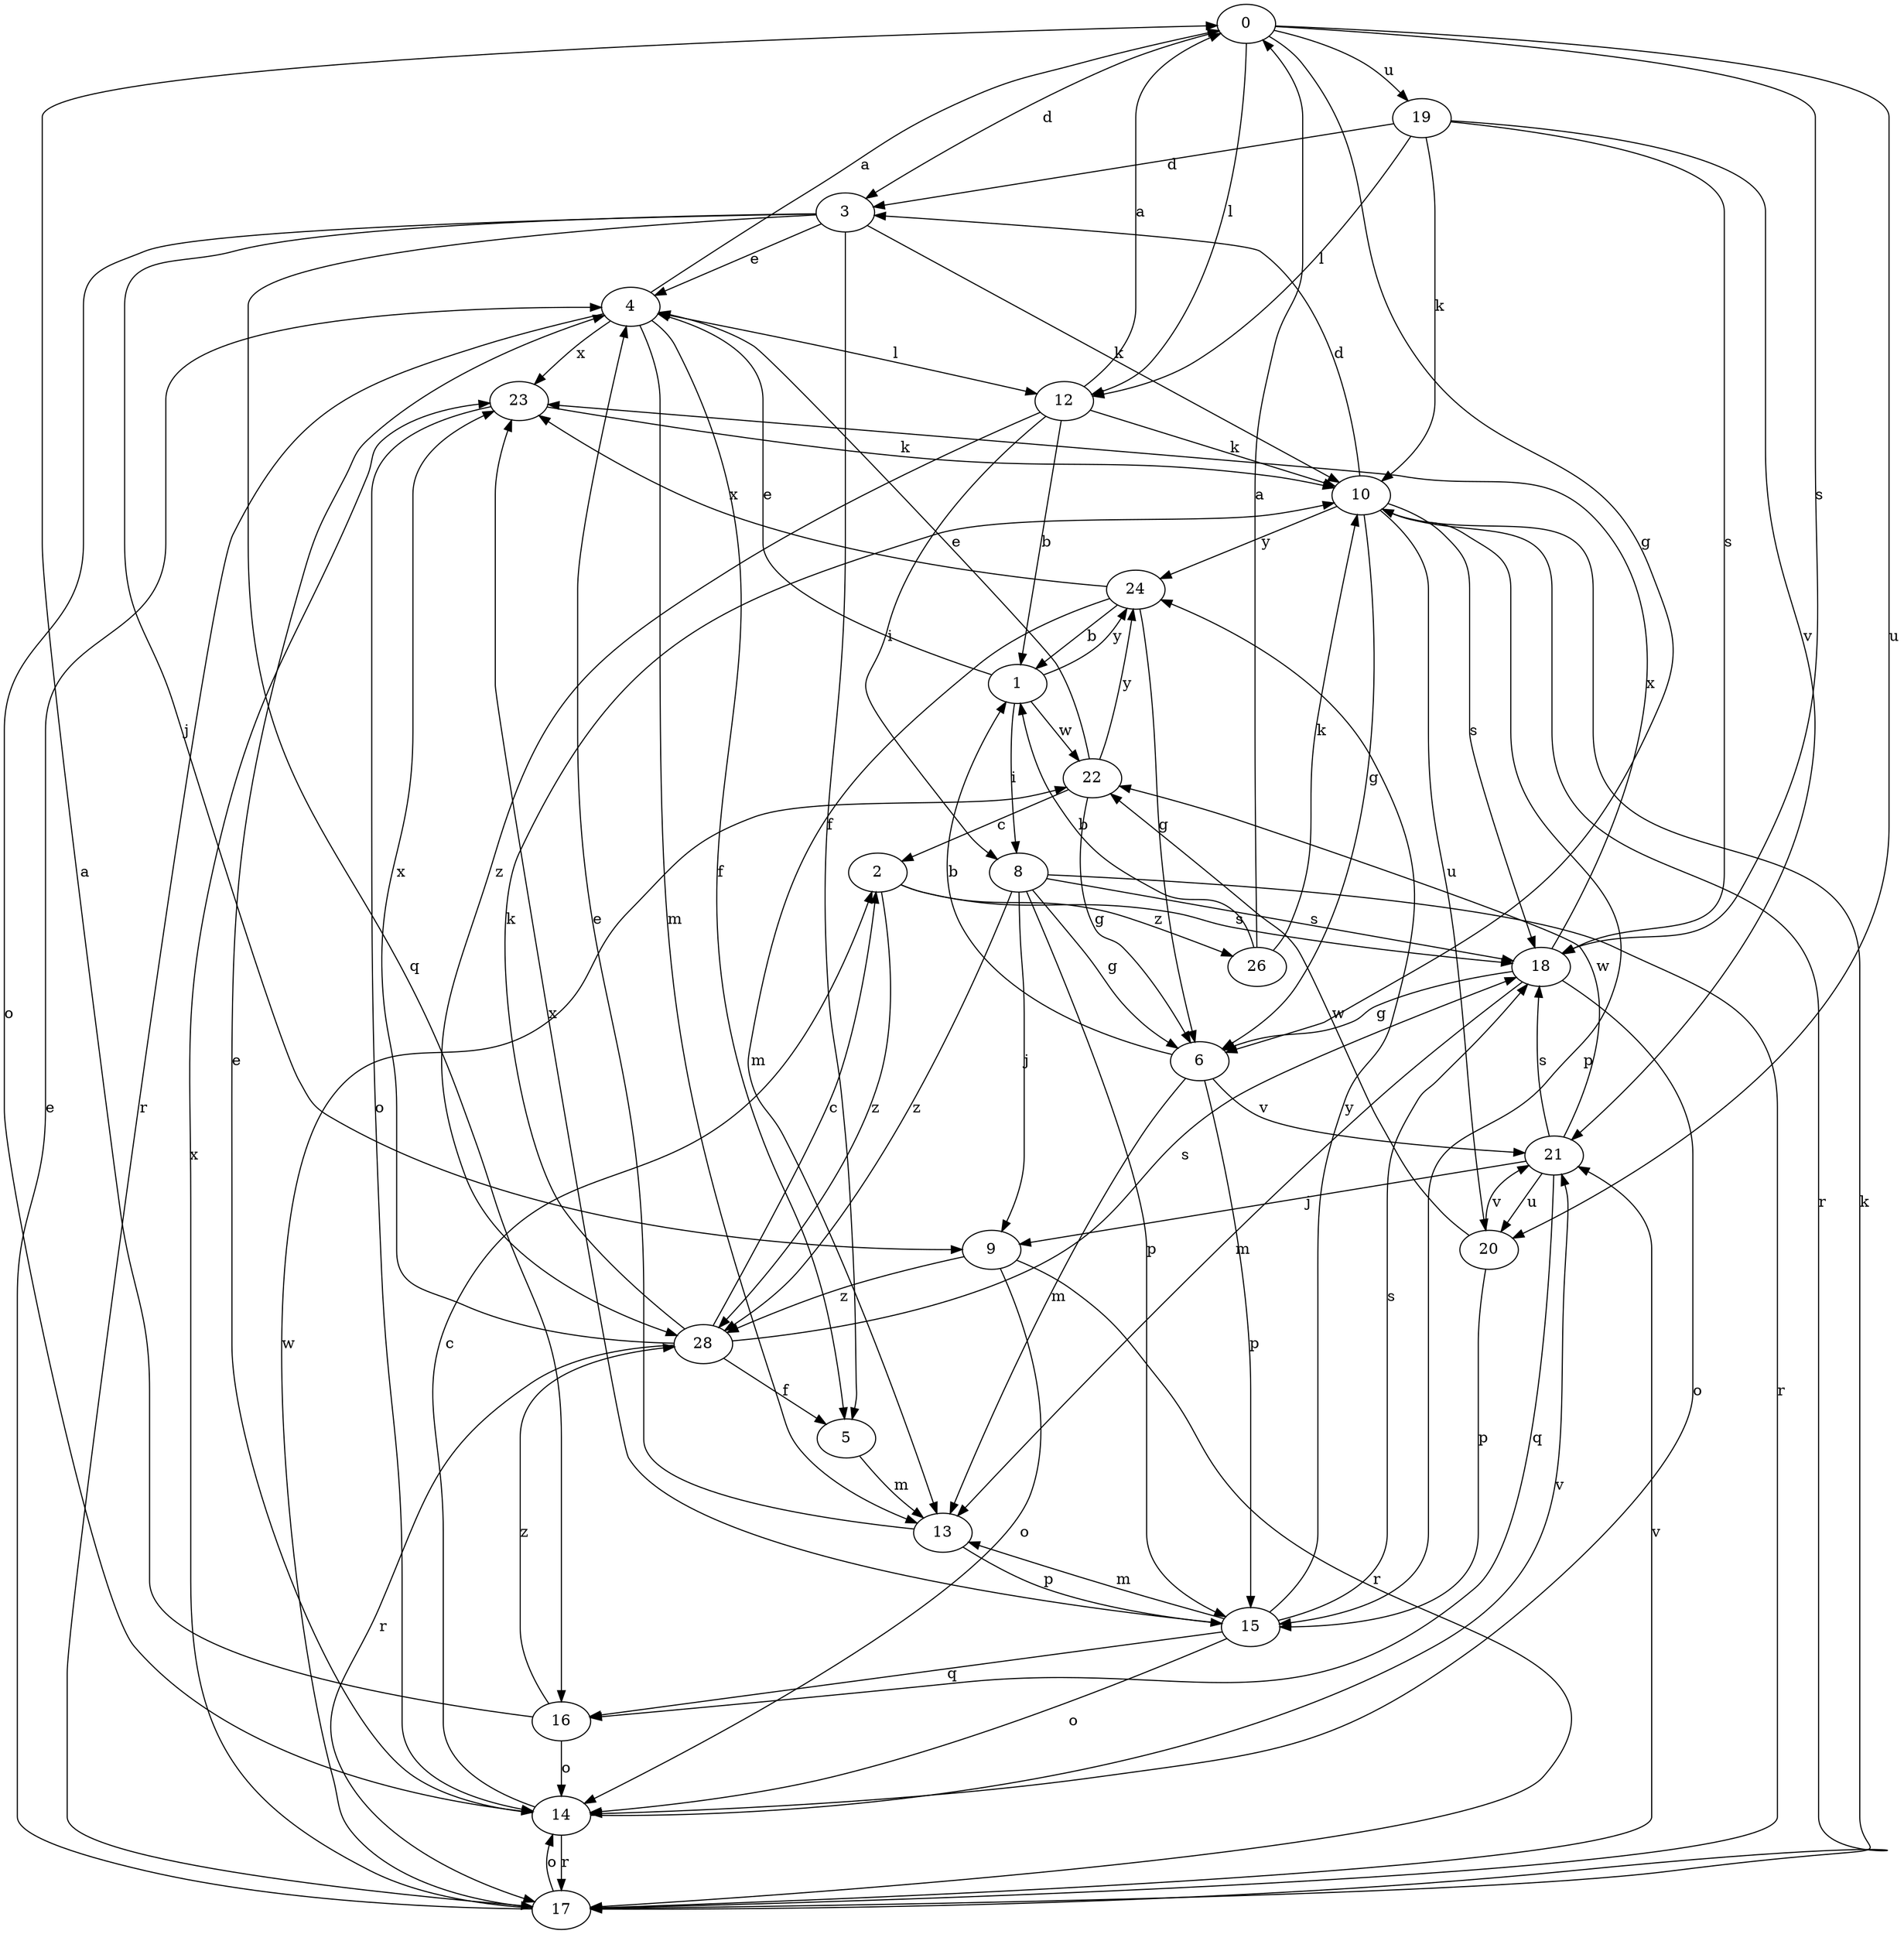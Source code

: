 strict digraph  {
0;
1;
2;
3;
4;
5;
6;
8;
9;
10;
12;
13;
14;
15;
16;
17;
18;
19;
20;
21;
22;
23;
24;
26;
28;
0 -> 3  [label=d];
0 -> 6  [label=g];
0 -> 12  [label=l];
0 -> 18  [label=s];
0 -> 19  [label=u];
0 -> 20  [label=u];
1 -> 4  [label=e];
1 -> 8  [label=i];
1 -> 22  [label=w];
1 -> 24  [label=y];
2 -> 18  [label=s];
2 -> 26  [label=z];
2 -> 28  [label=z];
3 -> 4  [label=e];
3 -> 5  [label=f];
3 -> 9  [label=j];
3 -> 10  [label=k];
3 -> 14  [label=o];
3 -> 16  [label=q];
4 -> 0  [label=a];
4 -> 5  [label=f];
4 -> 12  [label=l];
4 -> 13  [label=m];
4 -> 17  [label=r];
4 -> 23  [label=x];
5 -> 13  [label=m];
6 -> 1  [label=b];
6 -> 13  [label=m];
6 -> 15  [label=p];
6 -> 21  [label=v];
8 -> 6  [label=g];
8 -> 9  [label=j];
8 -> 15  [label=p];
8 -> 17  [label=r];
8 -> 18  [label=s];
8 -> 28  [label=z];
9 -> 14  [label=o];
9 -> 17  [label=r];
9 -> 28  [label=z];
10 -> 3  [label=d];
10 -> 6  [label=g];
10 -> 15  [label=p];
10 -> 17  [label=r];
10 -> 18  [label=s];
10 -> 20  [label=u];
10 -> 24  [label=y];
12 -> 0  [label=a];
12 -> 1  [label=b];
12 -> 8  [label=i];
12 -> 10  [label=k];
12 -> 28  [label=z];
13 -> 4  [label=e];
13 -> 15  [label=p];
14 -> 2  [label=c];
14 -> 4  [label=e];
14 -> 17  [label=r];
14 -> 21  [label=v];
15 -> 13  [label=m];
15 -> 14  [label=o];
15 -> 16  [label=q];
15 -> 18  [label=s];
15 -> 23  [label=x];
15 -> 24  [label=y];
16 -> 0  [label=a];
16 -> 14  [label=o];
16 -> 28  [label=z];
17 -> 4  [label=e];
17 -> 10  [label=k];
17 -> 14  [label=o];
17 -> 21  [label=v];
17 -> 22  [label=w];
17 -> 23  [label=x];
18 -> 6  [label=g];
18 -> 13  [label=m];
18 -> 14  [label=o];
18 -> 23  [label=x];
19 -> 3  [label=d];
19 -> 10  [label=k];
19 -> 12  [label=l];
19 -> 18  [label=s];
19 -> 21  [label=v];
20 -> 15  [label=p];
20 -> 21  [label=v];
20 -> 22  [label=w];
21 -> 9  [label=j];
21 -> 16  [label=q];
21 -> 18  [label=s];
21 -> 20  [label=u];
21 -> 22  [label=w];
22 -> 2  [label=c];
22 -> 4  [label=e];
22 -> 6  [label=g];
22 -> 24  [label=y];
23 -> 10  [label=k];
23 -> 14  [label=o];
24 -> 1  [label=b];
24 -> 6  [label=g];
24 -> 13  [label=m];
24 -> 23  [label=x];
26 -> 0  [label=a];
26 -> 1  [label=b];
26 -> 10  [label=k];
28 -> 2  [label=c];
28 -> 5  [label=f];
28 -> 10  [label=k];
28 -> 17  [label=r];
28 -> 18  [label=s];
28 -> 23  [label=x];
}
